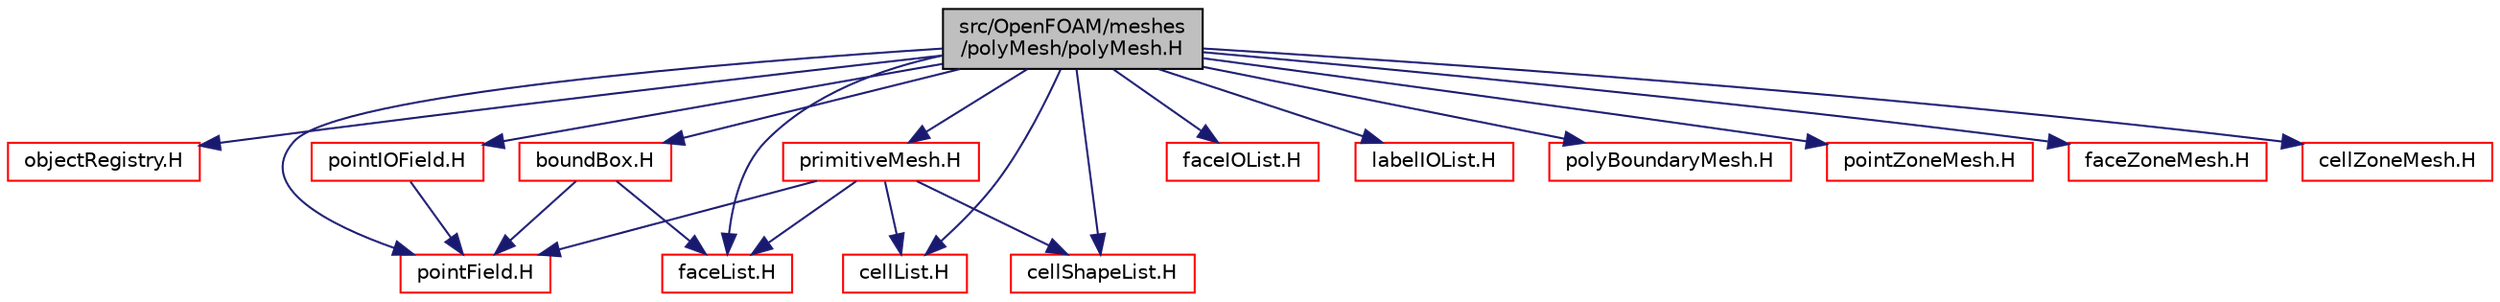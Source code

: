 digraph "src/OpenFOAM/meshes/polyMesh/polyMesh.H"
{
  bgcolor="transparent";
  edge [fontname="Helvetica",fontsize="10",labelfontname="Helvetica",labelfontsize="10"];
  node [fontname="Helvetica",fontsize="10",shape=record];
  Node1 [label="src/OpenFOAM/meshes\l/polyMesh/polyMesh.H",height=0.2,width=0.4,color="black", fillcolor="grey75", style="filled", fontcolor="black"];
  Node1 -> Node2 [color="midnightblue",fontsize="10",style="solid",fontname="Helvetica"];
  Node2 [label="objectRegistry.H",height=0.2,width=0.4,color="red",URL="$a07832.html"];
  Node1 -> Node3 [color="midnightblue",fontsize="10",style="solid",fontname="Helvetica"];
  Node3 [label="primitiveMesh.H",height=0.2,width=0.4,color="red",URL="$a08715.html"];
  Node3 -> Node4 [color="midnightblue",fontsize="10",style="solid",fontname="Helvetica"];
  Node4 [label="pointField.H",height=0.2,width=0.4,color="red",URL="$a08775.html"];
  Node3 -> Node5 [color="midnightblue",fontsize="10",style="solid",fontname="Helvetica"];
  Node5 [label="faceList.H",height=0.2,width=0.4,color="red",URL="$a08535.html"];
  Node3 -> Node6 [color="midnightblue",fontsize="10",style="solid",fontname="Helvetica"];
  Node6 [label="cellList.H",height=0.2,width=0.4,color="red",URL="$a08485.html"];
  Node3 -> Node7 [color="midnightblue",fontsize="10",style="solid",fontname="Helvetica"];
  Node7 [label="cellShapeList.H",height=0.2,width=0.4,color="red",URL="$a08519.html"];
  Node1 -> Node4 [color="midnightblue",fontsize="10",style="solid",fontname="Helvetica"];
  Node1 -> Node5 [color="midnightblue",fontsize="10",style="solid",fontname="Helvetica"];
  Node1 -> Node6 [color="midnightblue",fontsize="10",style="solid",fontname="Helvetica"];
  Node1 -> Node7 [color="midnightblue",fontsize="10",style="solid",fontname="Helvetica"];
  Node1 -> Node8 [color="midnightblue",fontsize="10",style="solid",fontname="Helvetica"];
  Node8 [label="pointIOField.H",height=0.2,width=0.4,color="red",URL="$a08777.html"];
  Node8 -> Node4 [color="midnightblue",fontsize="10",style="solid",fontname="Helvetica"];
  Node1 -> Node9 [color="midnightblue",fontsize="10",style="solid",fontname="Helvetica"];
  Node9 [label="faceIOList.H",height=0.2,width=0.4,color="red",URL="$a08534.html"];
  Node1 -> Node10 [color="midnightblue",fontsize="10",style="solid",fontname="Helvetica"];
  Node10 [label="labelIOList.H",height=0.2,width=0.4,color="red",URL="$a08886.html"];
  Node1 -> Node11 [color="midnightblue",fontsize="10",style="solid",fontname="Helvetica"];
  Node11 [label="polyBoundaryMesh.H",height=0.2,width=0.4,color="red",URL="$a08626.html"];
  Node1 -> Node12 [color="midnightblue",fontsize="10",style="solid",fontname="Helvetica"];
  Node12 [label="boundBox.H",height=0.2,width=0.4,color="red",URL="$a08456.html"];
  Node12 -> Node4 [color="midnightblue",fontsize="10",style="solid",fontname="Helvetica"];
  Node12 -> Node5 [color="midnightblue",fontsize="10",style="solid",fontname="Helvetica"];
  Node1 -> Node13 [color="midnightblue",fontsize="10",style="solid",fontname="Helvetica"];
  Node13 [label="pointZoneMesh.H",height=0.2,width=0.4,color="red",URL="$a08698.html",tooltip="Foam::pointZoneMesh. "];
  Node1 -> Node14 [color="midnightblue",fontsize="10",style="solid",fontname="Helvetica"];
  Node14 [label="faceZoneMesh.H",height=0.2,width=0.4,color="red",URL="$a08696.html",tooltip="Foam::faceZoneMesh. "];
  Node1 -> Node15 [color="midnightblue",fontsize="10",style="solid",fontname="Helvetica"];
  Node15 [label="cellZoneMesh.H",height=0.2,width=0.4,color="red",URL="$a08694.html",tooltip="Foam::cellZoneMesh. "];
}
